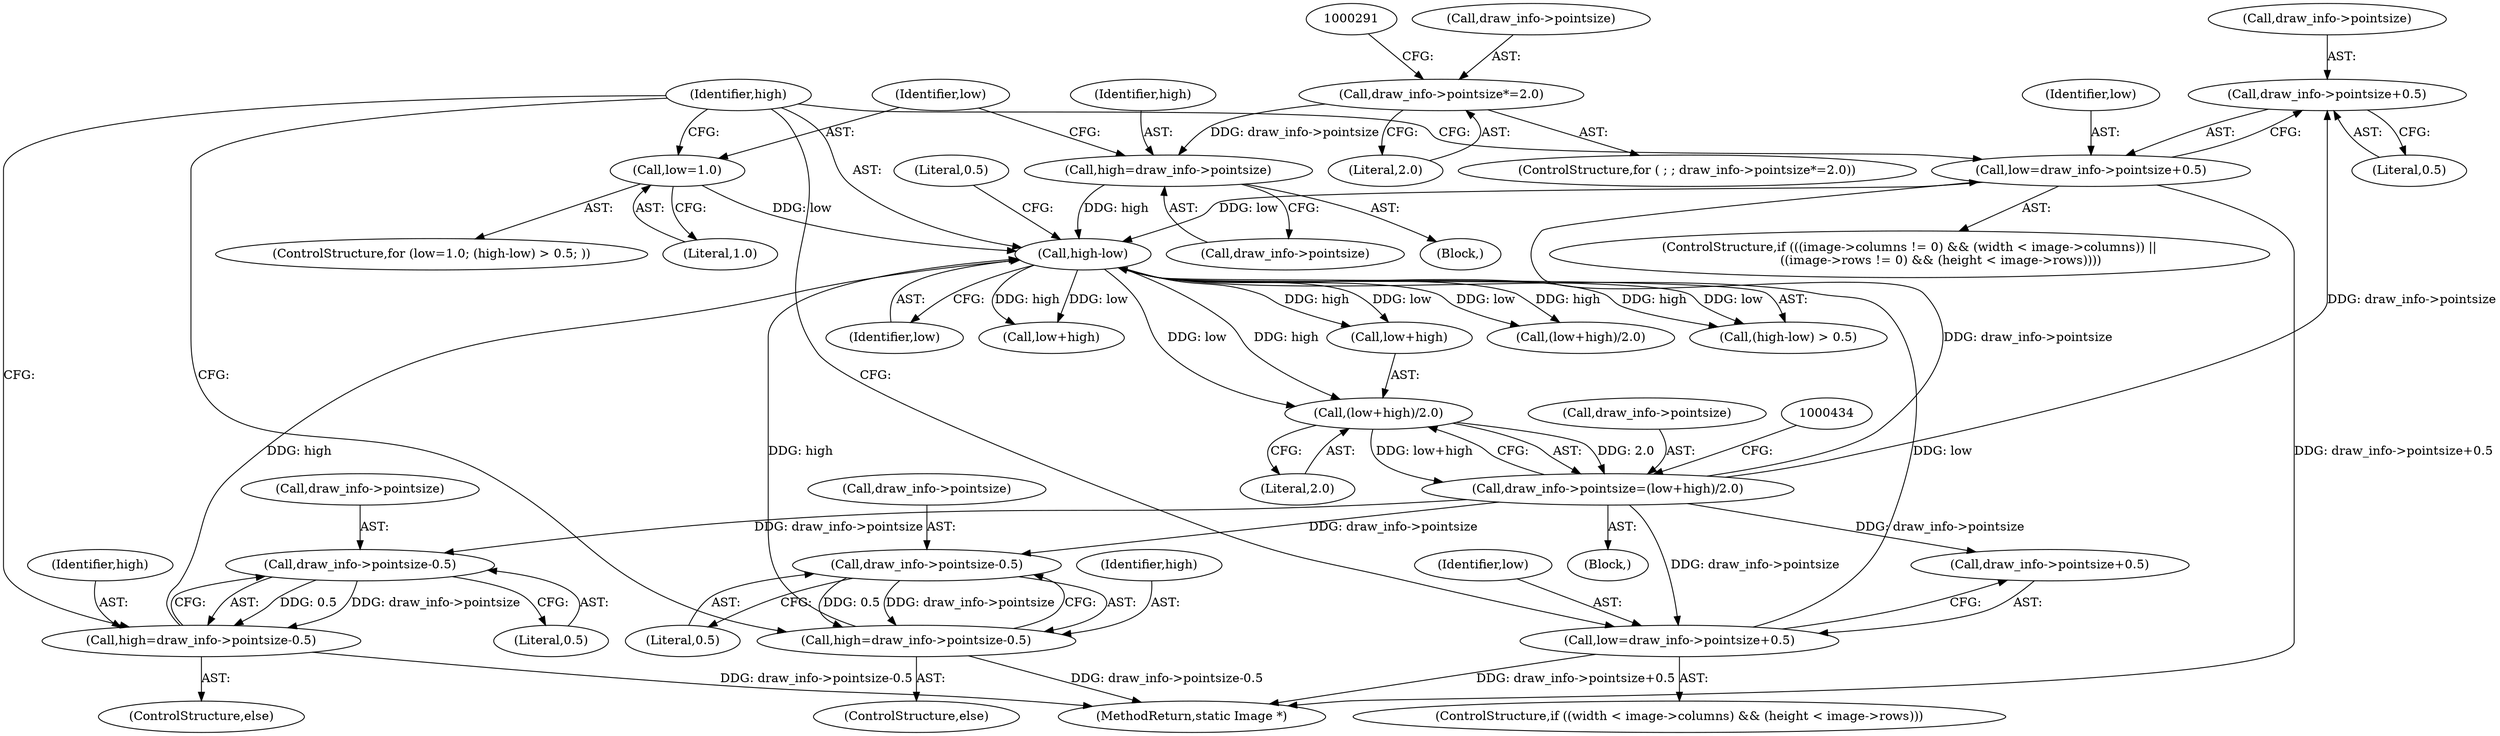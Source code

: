 digraph "0_ImageMagick_f6e9d0d9955e85bdd7540b251cd50d598dacc5e6_30@pointer" {
"1000564" [label="(Call,draw_info->pointsize+0.5)"];
"1000424" [label="(Call,draw_info->pointsize=(low+high)/2.0)"];
"1000428" [label="(Call,(low+high)/2.0)"];
"1000419" [label="(Call,high-low)"];
"1000570" [label="(Call,high=draw_info->pointsize-0.5)"];
"1000572" [label="(Call,draw_info->pointsize-0.5)"];
"1000530" [label="(Call,high=draw_info->pointsize-0.5)"];
"1000532" [label="(Call,draw_info->pointsize-0.5)"];
"1000409" [label="(Call,high=draw_info->pointsize)"];
"1000284" [label="(Call,draw_info->pointsize*=2.0)"];
"1000562" [label="(Call,low=draw_info->pointsize+0.5)"];
"1000415" [label="(Call,low=1.0)"];
"1000522" [label="(Call,low=draw_info->pointsize+0.5)"];
"1000533" [label="(Call,draw_info->pointsize)"];
"1000582" [label="(Call,(low+high)/2.0)"];
"1000414" [label="(ControlStructure,for (low=1.0; (high-low) > 0.5; ))"];
"1000424" [label="(Call,draw_info->pointsize=(low+high)/2.0)"];
"1000418" [label="(Call,(high-low) > 0.5)"];
"1000419" [label="(Call,high-low)"];
"1000568" [label="(Literal,0.5)"];
"1000280" [label="(Block,)"];
"1000416" [label="(Identifier,low)"];
"1000571" [label="(Identifier,high)"];
"1000422" [label="(Literal,0.5)"];
"1000425" [label="(Call,draw_info->pointsize)"];
"1000562" [label="(Call,low=draw_info->pointsize+0.5)"];
"1000565" [label="(Call,draw_info->pointsize)"];
"1000410" [label="(Identifier,high)"];
"1000522" [label="(Call,low=draw_info->pointsize+0.5)"];
"1000569" [label="(ControlStructure,else)"];
"1000532" [label="(Call,draw_info->pointsize-0.5)"];
"1000417" [label="(Literal,1.0)"];
"1000531" [label="(Identifier,high)"];
"1000874" [label="(MethodReturn,static Image *)"];
"1000411" [label="(Call,draw_info->pointsize)"];
"1000563" [label="(Identifier,low)"];
"1000529" [label="(ControlStructure,else)"];
"1000564" [label="(Call,draw_info->pointsize+0.5)"];
"1000285" [label="(Call,draw_info->pointsize)"];
"1000429" [label="(Call,low+high)"];
"1000415" [label="(Call,low=1.0)"];
"1000536" [label="(Literal,0.5)"];
"1000428" [label="(Call,(low+high)/2.0)"];
"1000283" [label="(ControlStructure,for ( ; ; draw_info->pointsize*=2.0))"];
"1000421" [label="(Identifier,low)"];
"1000432" [label="(Literal,2.0)"];
"1000572" [label="(Call,draw_info->pointsize-0.5)"];
"1000284" [label="(Call,draw_info->pointsize*=2.0)"];
"1000530" [label="(Call,high=draw_info->pointsize-0.5)"];
"1000420" [label="(Identifier,high)"];
"1000288" [label="(Literal,2.0)"];
"1000538" [label="(ControlStructure,if (((image->columns != 0) && (width < image->columns)) ||\n                ((image->rows != 0) && (height < image->rows))))"];
"1000523" [label="(Identifier,low)"];
"1000524" [label="(Call,draw_info->pointsize+0.5)"];
"1000409" [label="(Call,high=draw_info->pointsize)"];
"1000583" [label="(Call,low+high)"];
"1000570" [label="(Call,high=draw_info->pointsize-0.5)"];
"1000573" [label="(Call,draw_info->pointsize)"];
"1000423" [label="(Block,)"];
"1000576" [label="(Literal,0.5)"];
"1000510" [label="(ControlStructure,if ((width < image->columns) && (height < image->rows)))"];
"1000564" -> "1000562"  [label="AST: "];
"1000564" -> "1000568"  [label="CFG: "];
"1000565" -> "1000564"  [label="AST: "];
"1000568" -> "1000564"  [label="AST: "];
"1000562" -> "1000564"  [label="CFG: "];
"1000424" -> "1000564"  [label="DDG: draw_info->pointsize"];
"1000424" -> "1000423"  [label="AST: "];
"1000424" -> "1000428"  [label="CFG: "];
"1000425" -> "1000424"  [label="AST: "];
"1000428" -> "1000424"  [label="AST: "];
"1000434" -> "1000424"  [label="CFG: "];
"1000428" -> "1000424"  [label="DDG: low+high"];
"1000428" -> "1000424"  [label="DDG: 2.0"];
"1000424" -> "1000522"  [label="DDG: draw_info->pointsize"];
"1000424" -> "1000524"  [label="DDG: draw_info->pointsize"];
"1000424" -> "1000532"  [label="DDG: draw_info->pointsize"];
"1000424" -> "1000562"  [label="DDG: draw_info->pointsize"];
"1000424" -> "1000572"  [label="DDG: draw_info->pointsize"];
"1000428" -> "1000432"  [label="CFG: "];
"1000429" -> "1000428"  [label="AST: "];
"1000432" -> "1000428"  [label="AST: "];
"1000419" -> "1000428"  [label="DDG: low"];
"1000419" -> "1000428"  [label="DDG: high"];
"1000419" -> "1000418"  [label="AST: "];
"1000419" -> "1000421"  [label="CFG: "];
"1000420" -> "1000419"  [label="AST: "];
"1000421" -> "1000419"  [label="AST: "];
"1000422" -> "1000419"  [label="CFG: "];
"1000419" -> "1000418"  [label="DDG: high"];
"1000419" -> "1000418"  [label="DDG: low"];
"1000570" -> "1000419"  [label="DDG: high"];
"1000530" -> "1000419"  [label="DDG: high"];
"1000409" -> "1000419"  [label="DDG: high"];
"1000562" -> "1000419"  [label="DDG: low"];
"1000415" -> "1000419"  [label="DDG: low"];
"1000522" -> "1000419"  [label="DDG: low"];
"1000419" -> "1000429"  [label="DDG: low"];
"1000419" -> "1000429"  [label="DDG: high"];
"1000419" -> "1000582"  [label="DDG: low"];
"1000419" -> "1000582"  [label="DDG: high"];
"1000419" -> "1000583"  [label="DDG: low"];
"1000419" -> "1000583"  [label="DDG: high"];
"1000570" -> "1000569"  [label="AST: "];
"1000570" -> "1000572"  [label="CFG: "];
"1000571" -> "1000570"  [label="AST: "];
"1000572" -> "1000570"  [label="AST: "];
"1000420" -> "1000570"  [label="CFG: "];
"1000570" -> "1000874"  [label="DDG: draw_info->pointsize-0.5"];
"1000572" -> "1000570"  [label="DDG: draw_info->pointsize"];
"1000572" -> "1000570"  [label="DDG: 0.5"];
"1000572" -> "1000576"  [label="CFG: "];
"1000573" -> "1000572"  [label="AST: "];
"1000576" -> "1000572"  [label="AST: "];
"1000530" -> "1000529"  [label="AST: "];
"1000530" -> "1000532"  [label="CFG: "];
"1000531" -> "1000530"  [label="AST: "];
"1000532" -> "1000530"  [label="AST: "];
"1000420" -> "1000530"  [label="CFG: "];
"1000530" -> "1000874"  [label="DDG: draw_info->pointsize-0.5"];
"1000532" -> "1000530"  [label="DDG: draw_info->pointsize"];
"1000532" -> "1000530"  [label="DDG: 0.5"];
"1000532" -> "1000536"  [label="CFG: "];
"1000533" -> "1000532"  [label="AST: "];
"1000536" -> "1000532"  [label="AST: "];
"1000409" -> "1000280"  [label="AST: "];
"1000409" -> "1000411"  [label="CFG: "];
"1000410" -> "1000409"  [label="AST: "];
"1000411" -> "1000409"  [label="AST: "];
"1000416" -> "1000409"  [label="CFG: "];
"1000284" -> "1000409"  [label="DDG: draw_info->pointsize"];
"1000284" -> "1000283"  [label="AST: "];
"1000284" -> "1000288"  [label="CFG: "];
"1000285" -> "1000284"  [label="AST: "];
"1000288" -> "1000284"  [label="AST: "];
"1000291" -> "1000284"  [label="CFG: "];
"1000562" -> "1000538"  [label="AST: "];
"1000563" -> "1000562"  [label="AST: "];
"1000420" -> "1000562"  [label="CFG: "];
"1000562" -> "1000874"  [label="DDG: draw_info->pointsize+0.5"];
"1000415" -> "1000414"  [label="AST: "];
"1000415" -> "1000417"  [label="CFG: "];
"1000416" -> "1000415"  [label="AST: "];
"1000417" -> "1000415"  [label="AST: "];
"1000420" -> "1000415"  [label="CFG: "];
"1000522" -> "1000510"  [label="AST: "];
"1000522" -> "1000524"  [label="CFG: "];
"1000523" -> "1000522"  [label="AST: "];
"1000524" -> "1000522"  [label="AST: "];
"1000420" -> "1000522"  [label="CFG: "];
"1000522" -> "1000874"  [label="DDG: draw_info->pointsize+0.5"];
}
